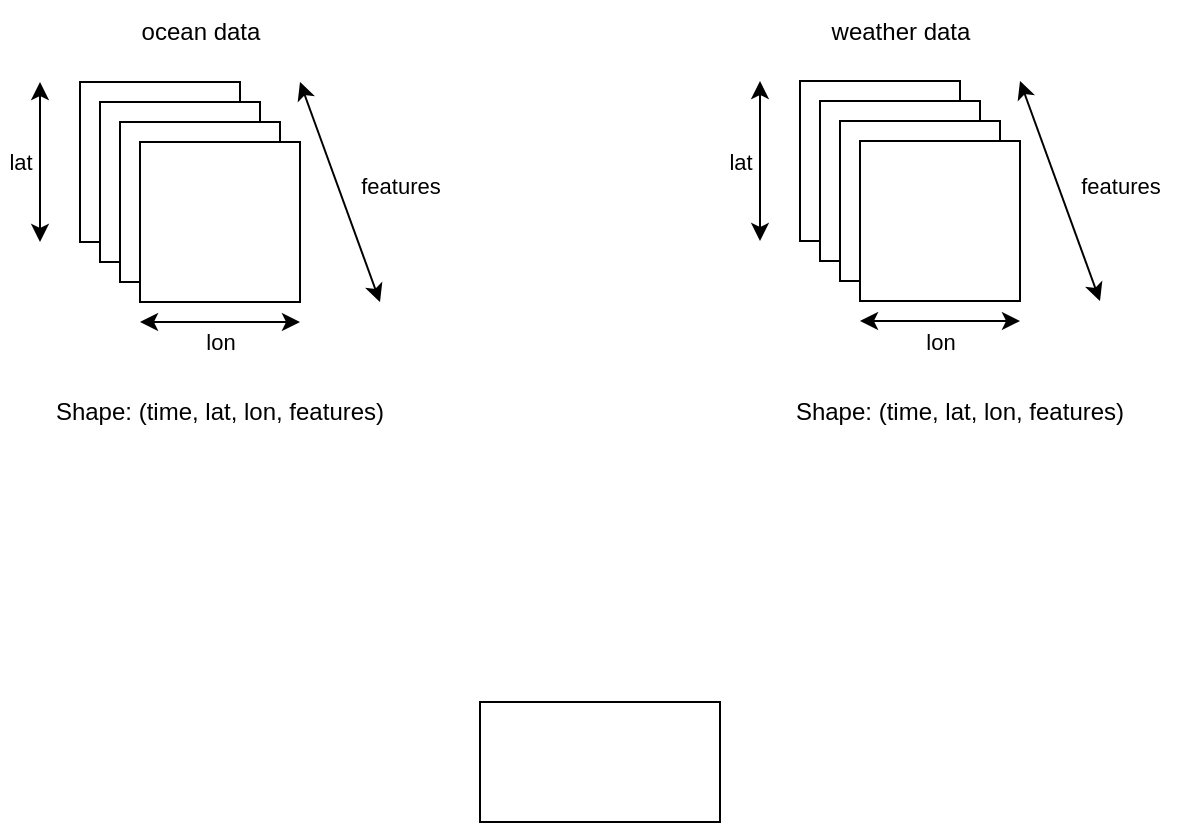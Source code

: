 <mxfile version="26.0.16">
  <diagram name="Seite-1" id="a5W8cNTssYs0hJBSHtPd">
    <mxGraphModel dx="1050" dy="530" grid="1" gridSize="10" guides="1" tooltips="1" connect="1" arrows="1" fold="1" page="1" pageScale="1" pageWidth="827" pageHeight="1169" math="0" shadow="0">
      <root>
        <mxCell id="0" />
        <mxCell id="1" parent="0" />
        <mxCell id="i4DyHIZpNscy4BL_6yOO-17" value="" style="whiteSpace=wrap;html=1;aspect=fixed;" vertex="1" parent="1">
          <mxGeometry x="140" y="80" width="80" height="80" as="geometry" />
        </mxCell>
        <mxCell id="i4DyHIZpNscy4BL_6yOO-18" value="" style="whiteSpace=wrap;html=1;aspect=fixed;" vertex="1" parent="1">
          <mxGeometry x="150" y="90" width="80" height="80" as="geometry" />
        </mxCell>
        <mxCell id="i4DyHIZpNscy4BL_6yOO-19" value="" style="whiteSpace=wrap;html=1;aspect=fixed;" vertex="1" parent="1">
          <mxGeometry x="160" y="100" width="80" height="80" as="geometry" />
        </mxCell>
        <mxCell id="i4DyHIZpNscy4BL_6yOO-21" value="" style="whiteSpace=wrap;html=1;aspect=fixed;" vertex="1" parent="1">
          <mxGeometry x="170" y="110" width="80" height="80" as="geometry" />
        </mxCell>
        <mxCell id="i4DyHIZpNscy4BL_6yOO-22" value="" style="endArrow=classic;startArrow=classic;html=1;rounded=0;" edge="1" parent="1">
          <mxGeometry width="50" height="50" relative="1" as="geometry">
            <mxPoint x="120" y="160" as="sourcePoint" />
            <mxPoint x="120" y="80" as="targetPoint" />
          </mxGeometry>
        </mxCell>
        <mxCell id="i4DyHIZpNscy4BL_6yOO-23" value="lat" style="edgeLabel;html=1;align=center;verticalAlign=middle;resizable=0;points=[];" vertex="1" connectable="0" parent="i4DyHIZpNscy4BL_6yOO-22">
          <mxGeometry x="-0.2" y="-3" relative="1" as="geometry">
            <mxPoint x="-13" y="-8" as="offset" />
          </mxGeometry>
        </mxCell>
        <mxCell id="i4DyHIZpNscy4BL_6yOO-24" value="" style="endArrow=classic;startArrow=classic;html=1;rounded=0;" edge="1" parent="1">
          <mxGeometry width="50" height="50" relative="1" as="geometry">
            <mxPoint x="170" y="200" as="sourcePoint" />
            <mxPoint x="250" y="200" as="targetPoint" />
          </mxGeometry>
        </mxCell>
        <mxCell id="i4DyHIZpNscy4BL_6yOO-26" value="lon" style="edgeLabel;html=1;align=center;verticalAlign=middle;resizable=0;points=[];" vertex="1" connectable="0" parent="i4DyHIZpNscy4BL_6yOO-24">
          <mxGeometry x="-0.2" y="3" relative="1" as="geometry">
            <mxPoint x="8" y="13" as="offset" />
          </mxGeometry>
        </mxCell>
        <mxCell id="i4DyHIZpNscy4BL_6yOO-27" value="" style="endArrow=classic;startArrow=classic;html=1;rounded=0;" edge="1" parent="1">
          <mxGeometry width="50" height="50" relative="1" as="geometry">
            <mxPoint x="250" y="80" as="sourcePoint" />
            <mxPoint x="290" y="190" as="targetPoint" />
          </mxGeometry>
        </mxCell>
        <mxCell id="i4DyHIZpNscy4BL_6yOO-28" value="features" style="edgeLabel;html=1;align=center;verticalAlign=middle;resizable=0;points=[];" vertex="1" connectable="0" parent="i4DyHIZpNscy4BL_6yOO-27">
          <mxGeometry x="-0.2" y="3" relative="1" as="geometry">
            <mxPoint x="31" y="9" as="offset" />
          </mxGeometry>
        </mxCell>
        <mxCell id="i4DyHIZpNscy4BL_6yOO-29" value="ocean data" style="text;html=1;align=center;verticalAlign=middle;whiteSpace=wrap;rounded=0;" vertex="1" parent="1">
          <mxGeometry x="135.5" y="39.5" width="129" height="30" as="geometry" />
        </mxCell>
        <mxCell id="i4DyHIZpNscy4BL_6yOO-30" value="" style="whiteSpace=wrap;html=1;aspect=fixed;" vertex="1" parent="1">
          <mxGeometry x="500" y="79.5" width="80" height="80" as="geometry" />
        </mxCell>
        <mxCell id="i4DyHIZpNscy4BL_6yOO-31" value="" style="whiteSpace=wrap;html=1;aspect=fixed;" vertex="1" parent="1">
          <mxGeometry x="510" y="89.5" width="80" height="80" as="geometry" />
        </mxCell>
        <mxCell id="i4DyHIZpNscy4BL_6yOO-32" value="" style="whiteSpace=wrap;html=1;aspect=fixed;" vertex="1" parent="1">
          <mxGeometry x="520" y="99.5" width="80" height="80" as="geometry" />
        </mxCell>
        <mxCell id="i4DyHIZpNscy4BL_6yOO-33" value="" style="whiteSpace=wrap;html=1;aspect=fixed;" vertex="1" parent="1">
          <mxGeometry x="530" y="109.5" width="80" height="80" as="geometry" />
        </mxCell>
        <mxCell id="i4DyHIZpNscy4BL_6yOO-34" value="" style="endArrow=classic;startArrow=classic;html=1;rounded=0;" edge="1" parent="1">
          <mxGeometry width="50" height="50" relative="1" as="geometry">
            <mxPoint x="480" y="159.5" as="sourcePoint" />
            <mxPoint x="480" y="79.5" as="targetPoint" />
          </mxGeometry>
        </mxCell>
        <mxCell id="i4DyHIZpNscy4BL_6yOO-35" value="lat" style="edgeLabel;html=1;align=center;verticalAlign=middle;resizable=0;points=[];" vertex="1" connectable="0" parent="i4DyHIZpNscy4BL_6yOO-34">
          <mxGeometry x="-0.2" y="-3" relative="1" as="geometry">
            <mxPoint x="-13" y="-8" as="offset" />
          </mxGeometry>
        </mxCell>
        <mxCell id="i4DyHIZpNscy4BL_6yOO-36" value="" style="endArrow=classic;startArrow=classic;html=1;rounded=0;" edge="1" parent="1">
          <mxGeometry width="50" height="50" relative="1" as="geometry">
            <mxPoint x="530" y="199.5" as="sourcePoint" />
            <mxPoint x="610" y="199.5" as="targetPoint" />
          </mxGeometry>
        </mxCell>
        <mxCell id="i4DyHIZpNscy4BL_6yOO-37" value="lon" style="edgeLabel;html=1;align=center;verticalAlign=middle;resizable=0;points=[];" vertex="1" connectable="0" parent="i4DyHIZpNscy4BL_6yOO-36">
          <mxGeometry x="-0.2" y="3" relative="1" as="geometry">
            <mxPoint x="8" y="13" as="offset" />
          </mxGeometry>
        </mxCell>
        <mxCell id="i4DyHIZpNscy4BL_6yOO-38" value="" style="endArrow=classic;startArrow=classic;html=1;rounded=0;" edge="1" parent="1">
          <mxGeometry width="50" height="50" relative="1" as="geometry">
            <mxPoint x="610" y="79.5" as="sourcePoint" />
            <mxPoint x="650" y="189.5" as="targetPoint" />
          </mxGeometry>
        </mxCell>
        <mxCell id="i4DyHIZpNscy4BL_6yOO-39" value="features" style="edgeLabel;html=1;align=center;verticalAlign=middle;resizable=0;points=[];" vertex="1" connectable="0" parent="i4DyHIZpNscy4BL_6yOO-38">
          <mxGeometry x="-0.2" y="3" relative="1" as="geometry">
            <mxPoint x="31" y="9" as="offset" />
          </mxGeometry>
        </mxCell>
        <mxCell id="i4DyHIZpNscy4BL_6yOO-40" value="weather data" style="text;html=1;align=center;verticalAlign=middle;whiteSpace=wrap;rounded=0;" vertex="1" parent="1">
          <mxGeometry x="485.5" y="39.5" width="129" height="30" as="geometry" />
        </mxCell>
        <mxCell id="i4DyHIZpNscy4BL_6yOO-41" value="" style="rounded=0;whiteSpace=wrap;html=1;" vertex="1" parent="1">
          <mxGeometry x="340" y="390" width="120" height="60" as="geometry" />
        </mxCell>
        <mxCell id="i4DyHIZpNscy4BL_6yOO-42" value="Shape: (time, lat, lon, features)" style="text;html=1;align=center;verticalAlign=middle;whiteSpace=wrap;rounded=0;" vertex="1" parent="1">
          <mxGeometry x="100" y="230" width="220" height="30" as="geometry" />
        </mxCell>
        <mxCell id="i4DyHIZpNscy4BL_6yOO-43" value="Shape: (time, lat, lon, features)" style="text;html=1;align=center;verticalAlign=middle;whiteSpace=wrap;rounded=0;" vertex="1" parent="1">
          <mxGeometry x="470" y="230" width="220" height="30" as="geometry" />
        </mxCell>
      </root>
    </mxGraphModel>
  </diagram>
</mxfile>
